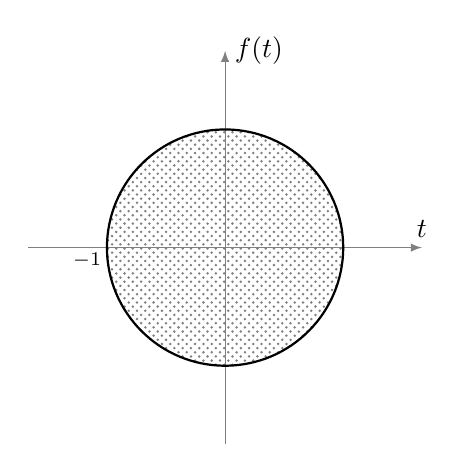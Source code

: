 ﻿\begin{tikzpicture} [scale=2.5]

% Assi
	\draw[-latex, gray] (-1, 0) -- (1, 0) node[above, black] {$t$};
	\draw[-latex, gray] (0, -1) -- (0, 1) node[right, black] {$f(t)$};

% S2
	\fill [pattern = crosshatch dots, pattern color=gray]
		(0, 0) circle(0.6cm);

% Funzione
	\draw [thick] (0, 0) circle(0.6cm);
	\draw (-0.6, 0) node[below left=-2pt] {$\scriptstyle -1$};

\end{tikzpicture}
